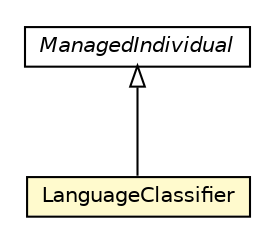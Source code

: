 #!/usr/local/bin/dot
#
# Class diagram 
# Generated by UMLGraph version R5_6-24-gf6e263 (http://www.umlgraph.org/)
#

digraph G {
	edge [fontname="Helvetica",fontsize=10,labelfontname="Helvetica",labelfontsize=10];
	node [fontname="Helvetica",fontsize=10,shape=plaintext];
	nodesep=0.25;
	ranksep=0.5;
	// org.universAAL.middleware.owl.ManagedIndividual
	c5055930 [label=<<table title="org.universAAL.middleware.owl.ManagedIndividual" border="0" cellborder="1" cellspacing="0" cellpadding="2" port="p" href="../../middleware/owl/ManagedIndividual.html">
		<tr><td><table border="0" cellspacing="0" cellpadding="1">
<tr><td align="center" balign="center"><font face="Helvetica-Oblique"> ManagedIndividual </font></td></tr>
		</table></td></tr>
		</table>>, URL="../../middleware/owl/ManagedIndividual.html", fontname="Helvetica", fontcolor="black", fontsize=10.0];
	// org.universAAL.ontology.orchestration.LanguageClassifier
	c5056663 [label=<<table title="org.universAAL.ontology.orchestration.LanguageClassifier" border="0" cellborder="1" cellspacing="0" cellpadding="2" port="p" bgcolor="lemonChiffon" href="./LanguageClassifier.html">
		<tr><td><table border="0" cellspacing="0" cellpadding="1">
<tr><td align="center" balign="center"> LanguageClassifier </td></tr>
		</table></td></tr>
		</table>>, URL="./LanguageClassifier.html", fontname="Helvetica", fontcolor="black", fontsize=10.0];
	//org.universAAL.ontology.orchestration.LanguageClassifier extends org.universAAL.middleware.owl.ManagedIndividual
	c5055930:p -> c5056663:p [dir=back,arrowtail=empty];
}

